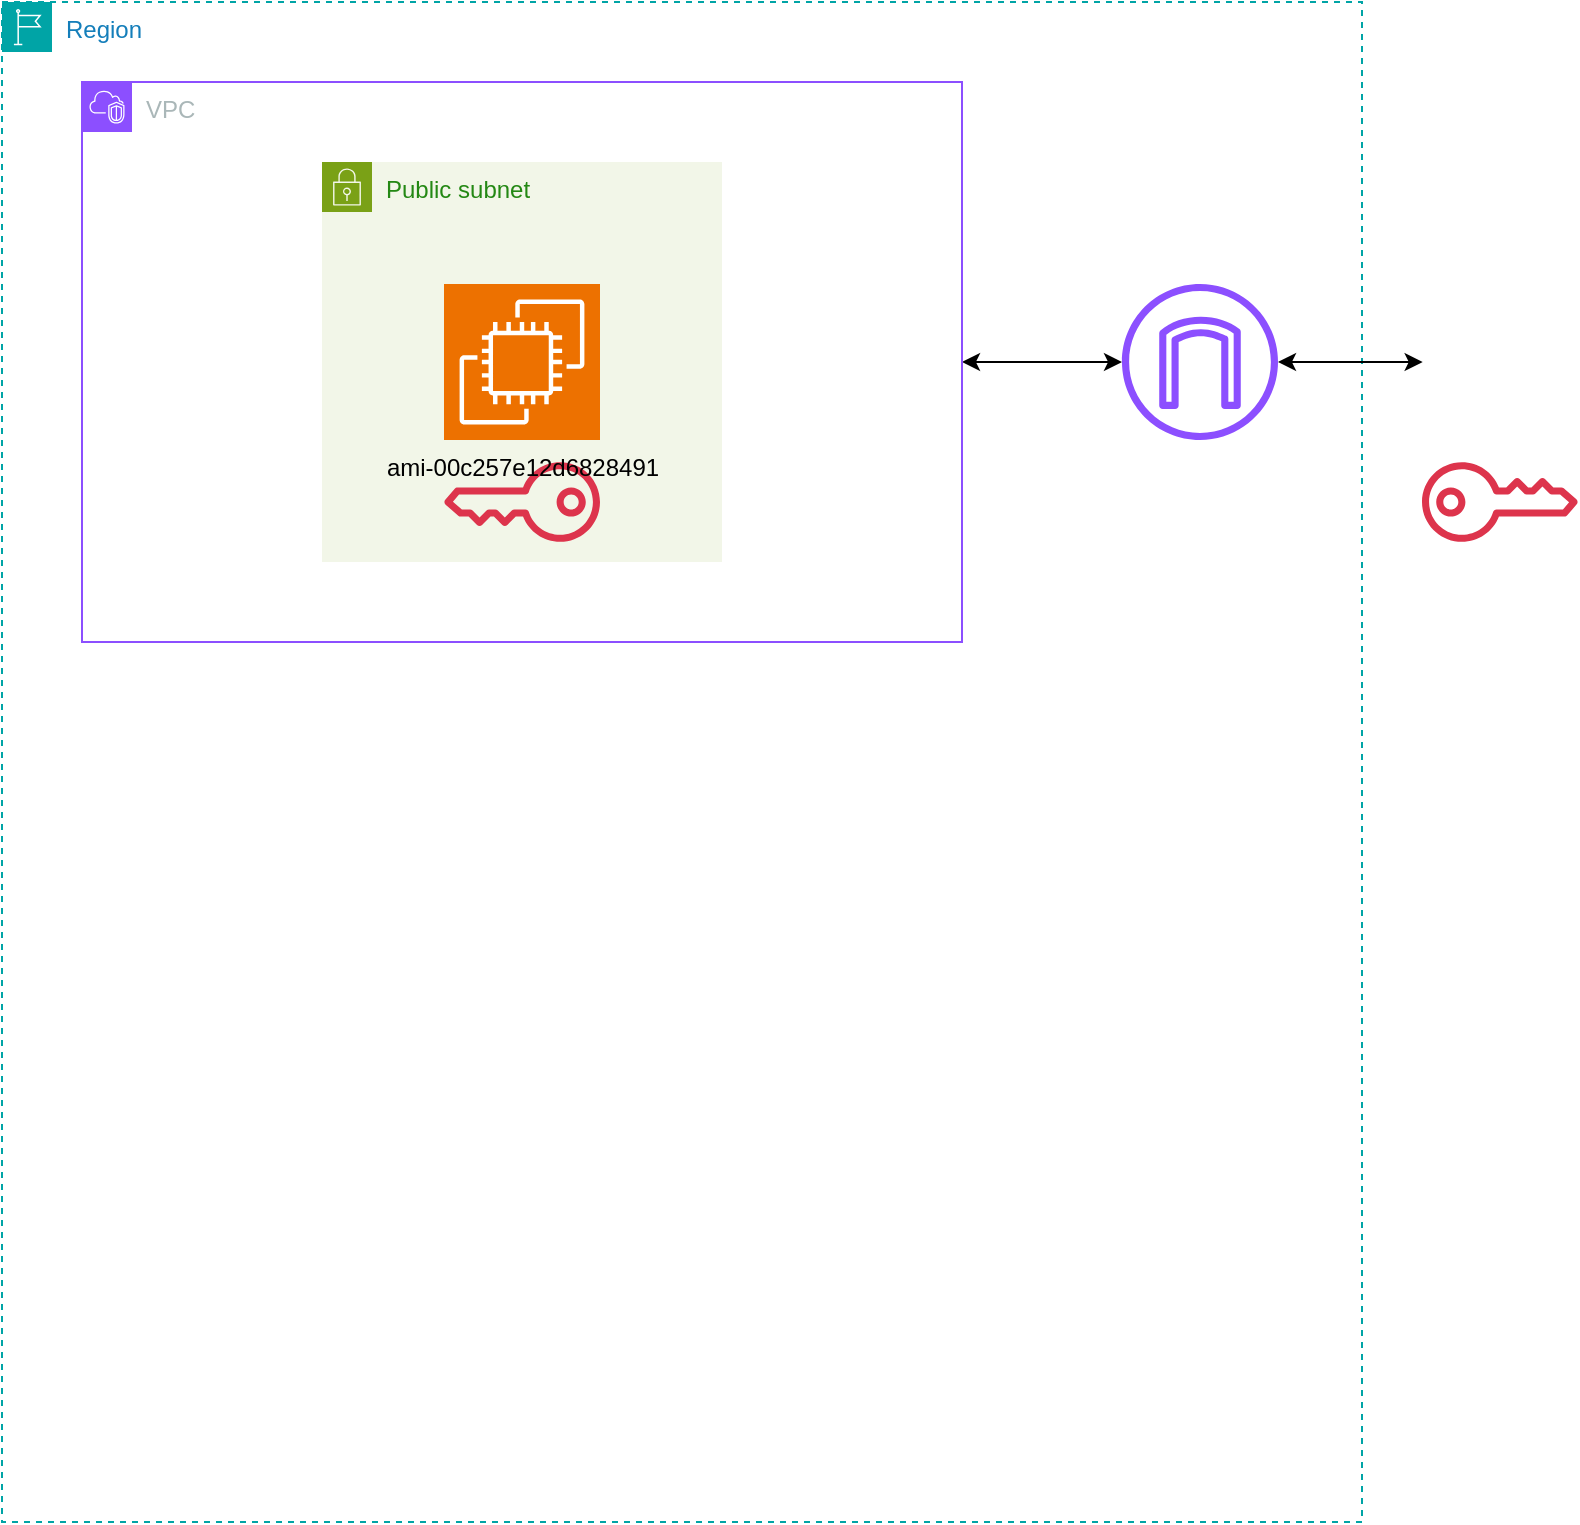 <mxfile version="26.0.9">
  <diagram name="Page-1" id="iObHFzJkKh79o8O5NkpX">
    <mxGraphModel dx="1364" dy="838" grid="1" gridSize="10" guides="1" tooltips="1" connect="1" arrows="1" fold="1" page="1" pageScale="1" pageWidth="850" pageHeight="1100" math="0" shadow="0">
      <root>
        <mxCell id="0" />
        <mxCell id="1" parent="0" />
        <mxCell id="i-nt5txmI-BnRrhlUNoV-2" value="Region" style="points=[[0,0],[0.25,0],[0.5,0],[0.75,0],[1,0],[1,0.25],[1,0.5],[1,0.75],[1,1],[0.75,1],[0.5,1],[0.25,1],[0,1],[0,0.75],[0,0.5],[0,0.25]];outlineConnect=0;gradientColor=none;html=1;whiteSpace=wrap;fontSize=12;fontStyle=0;container=1;pointerEvents=0;collapsible=0;recursiveResize=0;shape=mxgraph.aws4.group;grIcon=mxgraph.aws4.group_region;strokeColor=#00A4A6;fillColor=none;verticalAlign=top;align=left;spacingLeft=30;fontColor=#147EBA;dashed=1;" vertex="1" parent="1">
          <mxGeometry x="40" y="40" width="680" height="760" as="geometry" />
        </mxCell>
        <mxCell id="i-nt5txmI-BnRrhlUNoV-5" value="" style="edgeStyle=orthogonalEdgeStyle;rounded=0;orthogonalLoop=1;jettySize=auto;html=1;startArrow=classic;startFill=1;" edge="1" parent="i-nt5txmI-BnRrhlUNoV-2" source="i-nt5txmI-BnRrhlUNoV-1" target="i-nt5txmI-BnRrhlUNoV-3">
          <mxGeometry relative="1" as="geometry" />
        </mxCell>
        <mxCell id="i-nt5txmI-BnRrhlUNoV-1" value="VPC" style="points=[[0,0],[0.25,0],[0.5,0],[0.75,0],[1,0],[1,0.25],[1,0.5],[1,0.75],[1,1],[0.75,1],[0.5,1],[0.25,1],[0,1],[0,0.75],[0,0.5],[0,0.25]];outlineConnect=0;gradientColor=none;html=1;whiteSpace=wrap;fontSize=12;fontStyle=0;container=1;pointerEvents=0;collapsible=0;recursiveResize=0;shape=mxgraph.aws4.group;grIcon=mxgraph.aws4.group_vpc2;strokeColor=#8C4FFF;fillColor=none;verticalAlign=top;align=left;spacingLeft=30;fontColor=#AAB7B8;dashed=0;" vertex="1" parent="i-nt5txmI-BnRrhlUNoV-2">
          <mxGeometry x="40" y="40" width="440" height="280" as="geometry" />
        </mxCell>
        <mxCell id="i-nt5txmI-BnRrhlUNoV-11" value="Public subnet" style="points=[[0,0],[0.25,0],[0.5,0],[0.75,0],[1,0],[1,0.25],[1,0.5],[1,0.75],[1,1],[0.75,1],[0.5,1],[0.25,1],[0,1],[0,0.75],[0,0.5],[0,0.25]];outlineConnect=0;gradientColor=none;html=1;whiteSpace=wrap;fontSize=12;fontStyle=0;container=1;pointerEvents=0;collapsible=0;recursiveResize=0;shape=mxgraph.aws4.group;grIcon=mxgraph.aws4.group_security_group;grStroke=0;strokeColor=#7AA116;fillColor=#F2F6E8;verticalAlign=top;align=left;spacingLeft=30;fontColor=#248814;dashed=0;" vertex="1" parent="i-nt5txmI-BnRrhlUNoV-1">
          <mxGeometry x="120" y="40" width="200" height="200" as="geometry" />
        </mxCell>
        <mxCell id="i-nt5txmI-BnRrhlUNoV-10" value="" style="sketch=0;outlineConnect=0;fontColor=#232F3E;gradientColor=none;fillColor=#DD344C;strokeColor=none;dashed=0;verticalLabelPosition=bottom;verticalAlign=top;align=center;html=1;fontSize=12;fontStyle=0;aspect=fixed;pointerEvents=1;shape=mxgraph.aws4.addon;rotation=-180;" vertex="1" parent="i-nt5txmI-BnRrhlUNoV-1">
          <mxGeometry x="181" y="190" width="78" height="40" as="geometry" />
        </mxCell>
        <mxCell id="i-nt5txmI-BnRrhlUNoV-6" value="ami-00c257e12d6828491" style="sketch=0;points=[[0,0,0],[0.25,0,0],[0.5,0,0],[0.75,0,0],[1,0,0],[0,1,0],[0.25,1,0],[0.5,1,0],[0.75,1,0],[1,1,0],[0,0.25,0],[0,0.5,0],[0,0.75,0],[1,0.25,0],[1,0.5,0],[1,0.75,0]];outlineConnect=0;fontColor=#000000;fillColor=#ED7100;strokeColor=#ffffff;dashed=0;verticalLabelPosition=bottom;verticalAlign=top;align=center;html=1;fontSize=12;fontStyle=0;aspect=fixed;shape=mxgraph.aws4.resourceIcon;resIcon=mxgraph.aws4.ec2;" vertex="1" parent="i-nt5txmI-BnRrhlUNoV-1">
          <mxGeometry x="181" y="101" width="78" height="78" as="geometry" />
        </mxCell>
        <mxCell id="i-nt5txmI-BnRrhlUNoV-3" value="&lt;font style=&quot;color: rgb(255, 255, 255);&quot;&gt;Internet Gateway&lt;/font&gt;" style="sketch=0;outlineConnect=0;fontColor=#232F3E;gradientColor=none;fillColor=#8C4FFF;strokeColor=none;dashed=0;verticalLabelPosition=bottom;verticalAlign=top;align=center;html=1;fontSize=12;fontStyle=0;aspect=fixed;pointerEvents=1;shape=mxgraph.aws4.internet_gateway;" vertex="1" parent="i-nt5txmI-BnRrhlUNoV-2">
          <mxGeometry x="560" y="141" width="78" height="78" as="geometry" />
        </mxCell>
        <mxCell id="i-nt5txmI-BnRrhlUNoV-7" value="" style="sketch=0;outlineConnect=0;fontColor=#232F3E;gradientColor=none;fillColor=#DD344C;strokeColor=none;dashed=0;verticalLabelPosition=bottom;verticalAlign=top;align=center;html=1;fontSize=12;fontStyle=0;aspect=fixed;pointerEvents=1;shape=mxgraph.aws4.addon;" vertex="1" parent="1">
          <mxGeometry x="750" y="270" width="78" height="40" as="geometry" />
        </mxCell>
        <mxCell id="i-nt5txmI-BnRrhlUNoV-8" value="" style="sketch=0;outlineConnect=0;fontColor=#232F3E;gradientColor=none;fillColor=#FFFFFF;strokeColor=none;dashed=0;verticalLabelPosition=bottom;verticalAlign=top;align=center;html=1;fontSize=12;fontStyle=0;aspect=fixed;pointerEvents=1;shape=mxgraph.aws4.client;" vertex="1" parent="1">
          <mxGeometry x="750" y="182" width="78" height="76" as="geometry" />
        </mxCell>
        <mxCell id="i-nt5txmI-BnRrhlUNoV-9" value="" style="edgeStyle=orthogonalEdgeStyle;rounded=0;orthogonalLoop=1;jettySize=auto;html=1;startArrow=classic;startFill=1;" edge="1" parent="1" source="i-nt5txmI-BnRrhlUNoV-8" target="i-nt5txmI-BnRrhlUNoV-3">
          <mxGeometry relative="1" as="geometry" />
        </mxCell>
      </root>
    </mxGraphModel>
  </diagram>
</mxfile>
